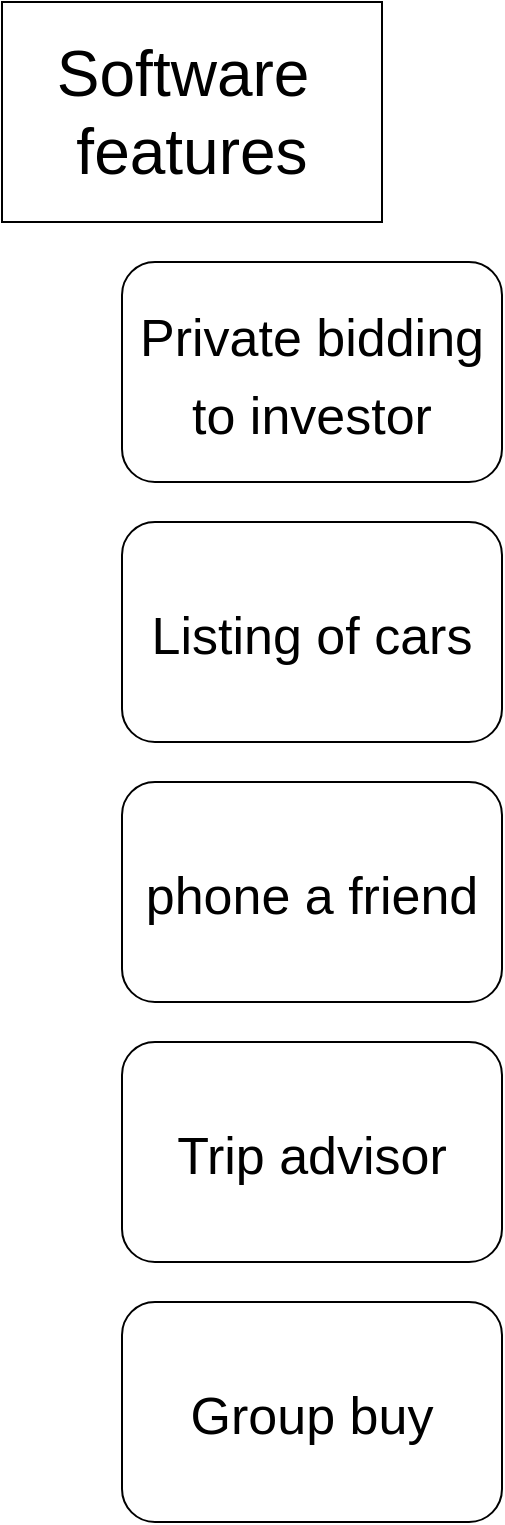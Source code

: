 <mxfile version="16.1.0" type="github">
  <diagram id="ex9WEiwyAv-wx1R0gR59" name="Page-1">
    <mxGraphModel dx="1040" dy="773" grid="1" gridSize="10" guides="1" tooltips="1" connect="1" arrows="1" fold="1" page="1" pageScale="1" pageWidth="827" pageHeight="1169" math="0" shadow="0">
      <root>
        <mxCell id="0" />
        <mxCell id="1" parent="0" />
        <mxCell id="giDuoqkWzdH7BKuw716A-1" value="&lt;span style=&quot;font-size: 32px&quot;&gt;Software&amp;nbsp;&lt;br&gt;features&lt;br&gt;&lt;/span&gt;" style="rounded=0;whiteSpace=wrap;html=1;" vertex="1" parent="1">
          <mxGeometry x="150" y="130" width="190" height="110" as="geometry" />
        </mxCell>
        <mxCell id="giDuoqkWzdH7BKuw716A-2" value="&lt;span style=&quot;font-size: 26px&quot;&gt;Private bidding to investor&lt;/span&gt;" style="rounded=1;whiteSpace=wrap;html=1;fontSize=32;" vertex="1" parent="1">
          <mxGeometry x="210" y="260" width="190" height="110" as="geometry" />
        </mxCell>
        <mxCell id="giDuoqkWzdH7BKuw716A-3" value="&lt;span style=&quot;font-size: 26px&quot;&gt;Listing of cars&lt;/span&gt;" style="rounded=1;whiteSpace=wrap;html=1;fontSize=32;" vertex="1" parent="1">
          <mxGeometry x="210" y="390" width="190" height="110" as="geometry" />
        </mxCell>
        <mxCell id="giDuoqkWzdH7BKuw716A-4" value="&lt;span style=&quot;font-size: 26px&quot;&gt;phone a friend&lt;/span&gt;" style="rounded=1;whiteSpace=wrap;html=1;fontSize=32;" vertex="1" parent="1">
          <mxGeometry x="210" y="520" width="190" height="110" as="geometry" />
        </mxCell>
        <mxCell id="giDuoqkWzdH7BKuw716A-5" value="&lt;span style=&quot;font-size: 26px&quot;&gt;Trip advisor&lt;/span&gt;" style="rounded=1;whiteSpace=wrap;html=1;fontSize=32;" vertex="1" parent="1">
          <mxGeometry x="210" y="650" width="190" height="110" as="geometry" />
        </mxCell>
        <mxCell id="giDuoqkWzdH7BKuw716A-6" value="&lt;span style=&quot;font-size: 26px&quot;&gt;Group buy&lt;/span&gt;" style="rounded=1;whiteSpace=wrap;html=1;fontSize=32;" vertex="1" parent="1">
          <mxGeometry x="210" y="780" width="190" height="110" as="geometry" />
        </mxCell>
      </root>
    </mxGraphModel>
  </diagram>
</mxfile>
